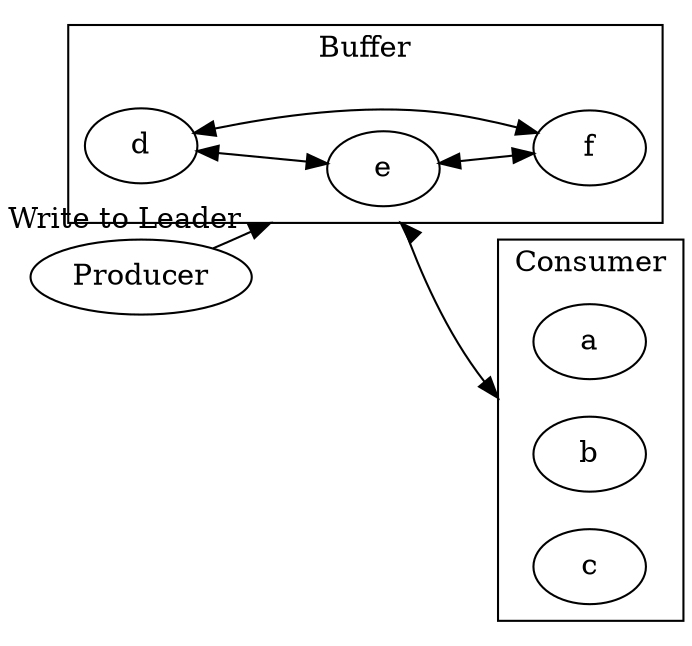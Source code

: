 digraph {
    overlap=scale
    rankdir=LR;
    compound=true;

    subgraph cluster0 {
        label="Consumer";
        a; b; c;
    }

    subgraph cluster1 {
        label="Buffer";
        d; e; f;
    }

    Producer -> e [lhead=cluster1 xlabel="Write to Leader"]
    d -> f [dir=both]
    d -> e [dir=both]
    e -> f [dir=both]

    e -> b [dir=both ltail=cluster1 lhead=cluster0]
}